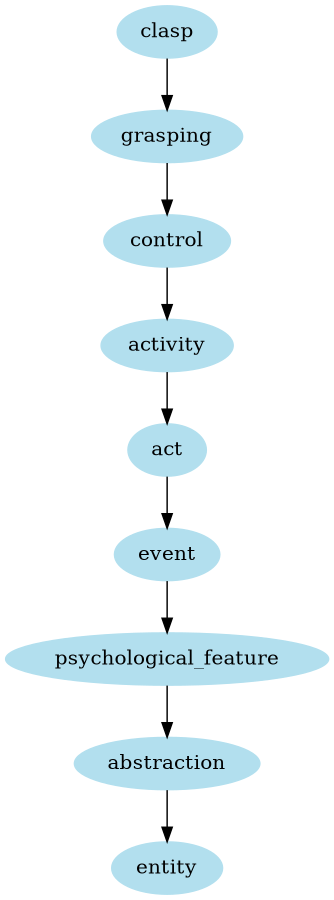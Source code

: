digraph unix {
	node [color=lightblue2 style=filled]
	size="6,6"
	clasp -> grasping
	grasping -> control
	control -> activity
	activity -> act
	act -> event
	event -> psychological_feature
	psychological_feature -> abstraction
	abstraction -> entity
}
